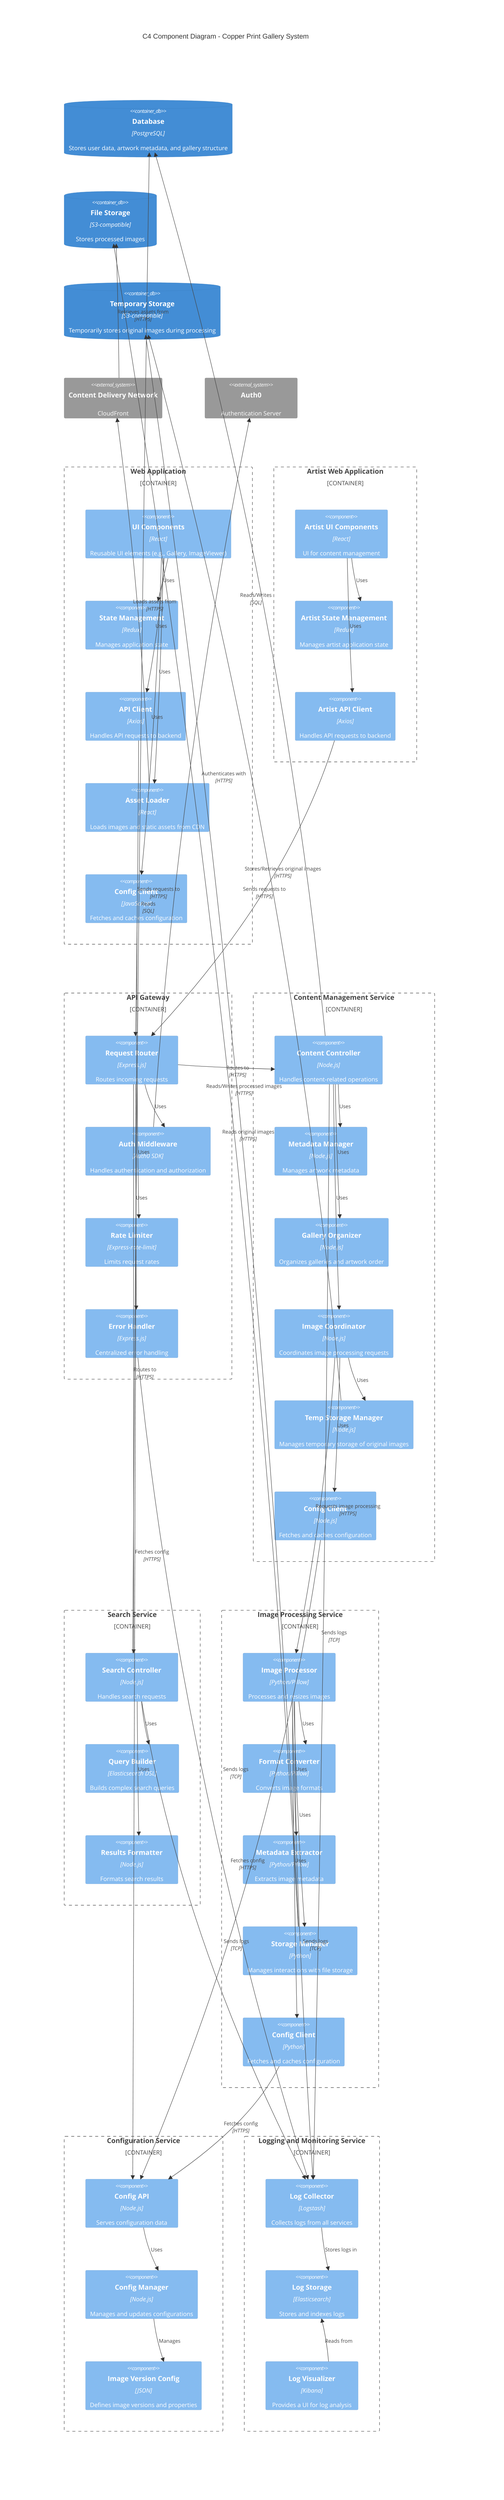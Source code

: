 C4Component
    title C4 Component Diagram - Copper Print Gallery System

    Container_Boundary(web_app, "Web Application") {
        Component(ui_components, "UI Components", "React", "Reusable UI elements (e.g., Gallery, ImageViewer)")
        Component(state_management, "State Management", "Redux", "Manages application state")
        Component(api_client, "API Client", "Axios", "Handles API requests to backend")
        Component(asset_loader, "Asset Loader", "React", "Loads images and static assets from CDN")
        Component(config_client, "Config Client", "JavaScript", "Fetches and caches configuration")
    }

    Container_Boundary(artist_web_app, "Artist Web Application") {
        Component(artist_ui, "Artist UI Components", "React", "UI for content management")
        Component(artist_state, "Artist State Management", "Redux", "Manages artist application state")
        Component(artist_api_client, "Artist API Client", "Axios", "Handles API requests to backend")
    }

    Container_Boundary(api_gateway, "API Gateway") {
        Component(request_router, "Request Router", "Express.js", "Routes incoming requests")
        Component(auth_middleware, "Auth Middleware", "Auth0 SDK", "Handles authentication and authorization")
        Component(rate_limiter, "Rate Limiter", "Express-rate-limit", "Limits request rates")
        Component(error_handler, "Error Handler", "Express.js", "Centralized error handling")
    }

    Container_Boundary(content_service, "Content Management Service") {
        Component(content_controller, "Content Controller", "Node.js", "Handles content-related operations")
        Component(metadata_manager, "Metadata Manager", "Node.js", "Manages artwork metadata")
        Component(gallery_organizer, "Gallery Organizer", "Node.js", "Organizes galleries and artwork order")
        Component(image_coordinator, "Image Coordinator", "Node.js", "Coordinates image processing requests")
        Component(temp_storage_manager, "Temp Storage Manager", "Node.js", "Manages temporary storage of original images")
        Component(content_config_client, "Config Client", "Node.js", "Fetches and caches configuration")
    }

    Container_Boundary(search_service, "Search Service") {
        Component(search_controller, "Search Controller", "Node.js", "Handles search requests")
        Component(query_builder, "Query Builder", "Elasticsearch DSL", "Builds complex search queries")
        Component(results_formatter, "Results Formatter", "Node.js", "Formats search results")
    }

    Container_Boundary(image_service, "Image Processing Service") {
        Component(image_processor, "Image Processor", "Python/Pillow", "Processes and resizes images")
        Component(format_converter, "Format Converter", "Python/Pillow", "Converts image formats")
        Component(metadata_extractor, "Metadata Extractor", "Python/Pillow", "Extracts image metadata")
        Component(storage_manager, "Storage Manager", "Python", "Manages interactions with file storage")
        Component(image_config_client, "Config Client", "Python", "Fetches and caches configuration")
    }

    Container_Boundary(config_service, "Configuration Service") {
        Component(config_api, "Config API", "Node.js", "Serves configuration data")
        Component(config_manager, "Config Manager", "Node.js", "Manages and updates configurations")
        Component(version_config, "Image Version Config", "JSON", "Defines image versions and properties")
    }

    Container_Boundary(logging_service, "Logging and Monitoring Service") {
        Component(log_collector, "Log Collector", "Logstash", "Collects logs from all services")
        Component(log_storage, "Log Storage", "Elasticsearch", "Stores and indexes logs")
        Component(log_visualizer, "Log Visualizer", "Kibana", "Provides a UI for log analysis")
    }

    ContainerDb(database, "Database", "PostgreSQL", "Stores user data, artwork metadata, and gallery structure")
    ContainerDb(file_storage, "File Storage", "S3-compatible", "Stores processed images")
    ContainerDb(temp_storage, "Temporary Storage", "S3-compatible", "Temporarily stores original images during processing")

    System_Ext(cdn, "Content Delivery Network", "CloudFront")
    System_Ext(auth0, "Auth0", "Authentication Server")

    Rel(ui_components, state_management, "Uses")
    Rel(ui_components, api_client, "Uses")
    Rel(ui_components, asset_loader, "Uses")
    Rel(ui_components, config_client, "Uses")

    Rel(artist_ui, artist_state, "Uses")
    Rel(artist_ui, artist_api_client, "Uses")

    Rel(request_router, auth_middleware, "Uses")
    Rel(request_router, rate_limiter, "Uses")
    Rel(request_router, error_handler, "Uses")

    Rel(content_controller, metadata_manager, "Uses")
    Rel(content_controller, gallery_organizer, "Uses")
    Rel(content_controller, image_coordinator, "Uses")
    Rel(image_coordinator, temp_storage_manager, "Uses")
    Rel(image_coordinator, content_config_client, "Uses")

    Rel(search_controller, query_builder, "Uses")
    Rel(search_controller, results_formatter, "Uses")

    Rel(image_processor, format_converter, "Uses")
    Rel(image_processor, metadata_extractor, "Uses")
    Rel(image_processor, storage_manager, "Uses")
    Rel(image_processor, image_config_client, "Uses")

    Rel(config_api, config_manager, "Uses")
    Rel(config_manager, version_config, "Manages")

    Rel(log_collector, log_storage, "Stores logs in")
    Rel(log_visualizer, log_storage, "Reads from")

    Rel(api_client, request_router, "Sends requests to", "HTTPS")
    Rel(artist_api_client, request_router, "Sends requests to", "HTTPS")
    Rel(asset_loader, cdn, "Loads assets from", "HTTPS")

    Rel(auth_middleware, auth0, "Authenticates with", "HTTPS")
    Rel(request_router, content_controller, "Routes to", "HTTPS")
    Rel(request_router, search_controller, "Routes to", "HTTPS")

    Rel(content_controller, database, "Reads/Writes", "SQL")
    Rel(search_controller, database, "Reads", "SQL")
    Rel(image_coordinator, image_processor, "Requests image processing", "HTTPS")
    Rel(temp_storage_manager, temp_storage, "Stores/Retrieves original images", "HTTPS")
    Rel(storage_manager, file_storage, "Reads/Writes processed images", "HTTPS")
    Rel(storage_manager, temp_storage, "Reads original images", "HTTPS")

    Rel(cdn, file_storage, "Retrieves assets from", "HTTPS")

    Rel(config_client, config_api, "Fetches config", "HTTPS")
    Rel(content_config_client, config_api, "Fetches config", "HTTPS")
    Rel(image_config_client, config_api, "Fetches config", "HTTPS")

    Rel(error_handler, log_collector, "Sends logs", "TCP")
    Rel(content_controller, log_collector, "Sends logs", "TCP")
    Rel(search_controller, log_collector, "Sends logs", "TCP")
    Rel(image_processor, log_collector, "Sends logs", "TCP")

    UpdateLayoutConfig($c4ShapeInRow="3", $c4BoundaryInRow="2")